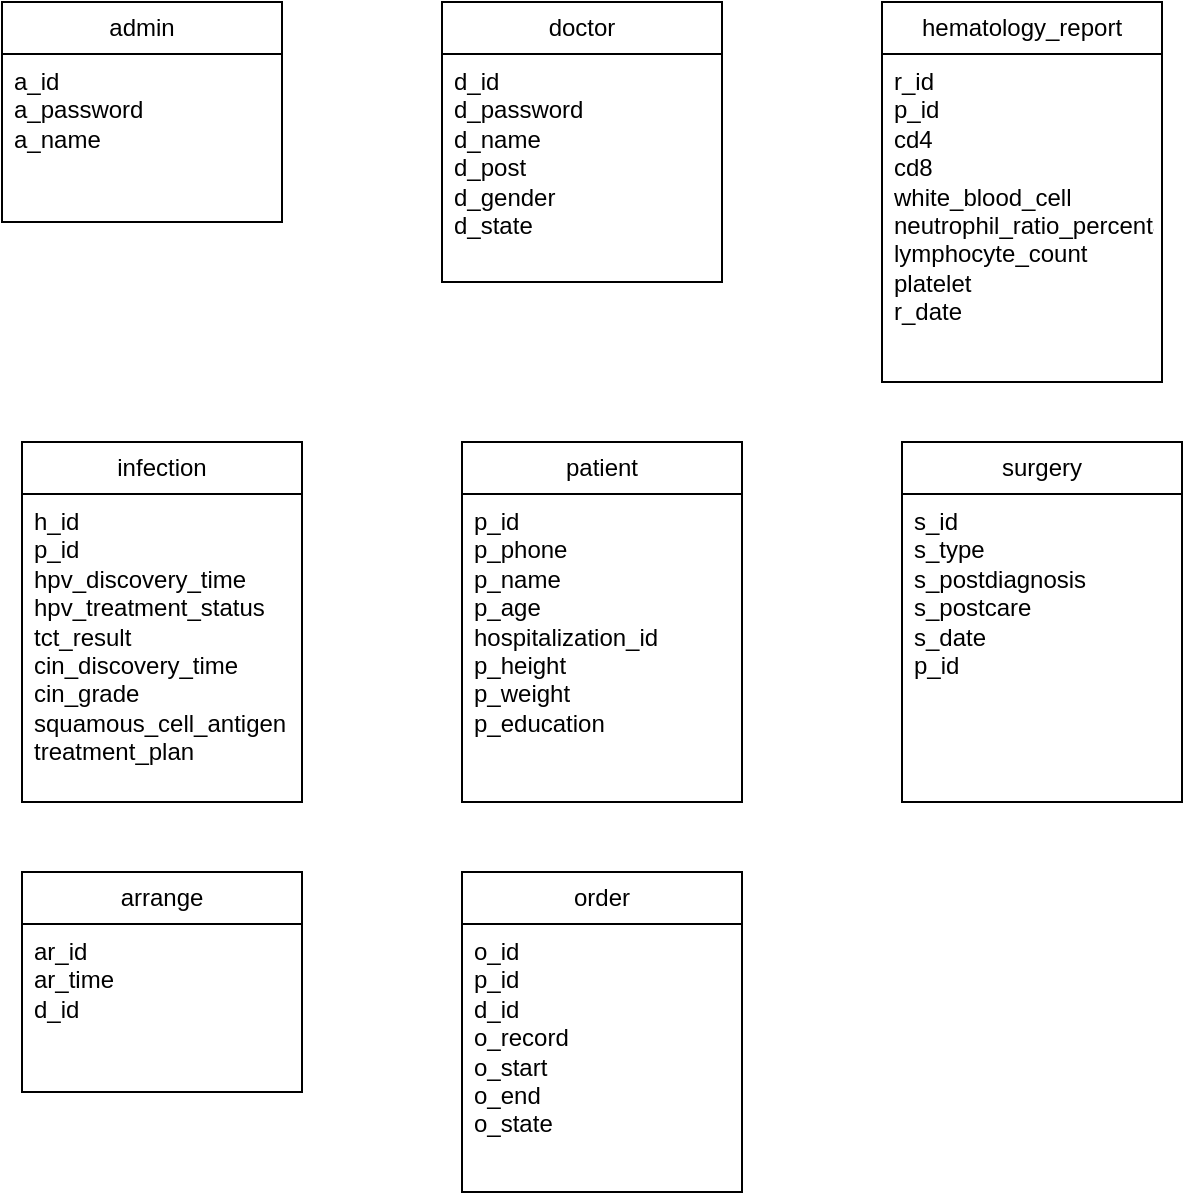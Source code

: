 <mxfile version="24.4.7" type="github">
  <diagram id="C5RBs43oDa-KdzZeNtuy" name="Page-1">
    <mxGraphModel dx="1235" dy="665" grid="1" gridSize="10" guides="1" tooltips="1" connect="1" arrows="1" fold="1" page="1" pageScale="1" pageWidth="827" pageHeight="1169" math="0" shadow="0">
      <root>
        <mxCell id="WIyWlLk6GJQsqaUBKTNV-0" />
        <mxCell id="WIyWlLk6GJQsqaUBKTNV-1" parent="WIyWlLk6GJQsqaUBKTNV-0" />
        <mxCell id="rMJRp4YTtnyugoMimaaJ-0" value="admin" style="swimlane;fontStyle=0;childLayout=stackLayout;horizontal=1;startSize=26;fillColor=none;horizontalStack=0;resizeParent=1;resizeParentMax=0;resizeLast=0;collapsible=1;marginBottom=0;whiteSpace=wrap;html=1;" vertex="1" parent="WIyWlLk6GJQsqaUBKTNV-1">
          <mxGeometry x="30" y="40" width="140" height="110" as="geometry" />
        </mxCell>
        <mxCell id="rMJRp4YTtnyugoMimaaJ-2" value="&lt;div&gt;a_id&lt;/div&gt;&lt;div&gt;a_password&lt;/div&gt;&lt;div&gt;a_name&lt;/div&gt;&lt;div&gt;&lt;br&gt;&lt;/div&gt;" style="text;strokeColor=none;fillColor=none;align=left;verticalAlign=top;spacingLeft=4;spacingRight=4;overflow=hidden;rotatable=0;points=[[0,0.5],[1,0.5]];portConstraint=eastwest;whiteSpace=wrap;html=1;" vertex="1" parent="rMJRp4YTtnyugoMimaaJ-0">
          <mxGeometry y="26" width="140" height="84" as="geometry" />
        </mxCell>
        <mxCell id="rMJRp4YTtnyugoMimaaJ-5" value="doctor" style="swimlane;fontStyle=0;childLayout=stackLayout;horizontal=1;startSize=26;fillColor=none;horizontalStack=0;resizeParent=1;resizeParentMax=0;resizeLast=0;collapsible=1;marginBottom=0;whiteSpace=wrap;html=1;" vertex="1" parent="WIyWlLk6GJQsqaUBKTNV-1">
          <mxGeometry x="250" y="40" width="140" height="140" as="geometry" />
        </mxCell>
        <mxCell id="rMJRp4YTtnyugoMimaaJ-6" value="&lt;div&gt;&lt;div&gt;d_id&lt;/div&gt;&lt;div&gt;d_password&lt;/div&gt;&lt;div&gt;d_name&lt;/div&gt;&lt;div&gt;d_post&lt;/div&gt;&lt;div&gt;d_gender&lt;/div&gt;&lt;div&gt;d_state&lt;/div&gt;&lt;/div&gt;&lt;div&gt;&lt;br&gt;&lt;/div&gt;" style="text;strokeColor=none;fillColor=none;align=left;verticalAlign=top;spacingLeft=4;spacingRight=4;overflow=hidden;rotatable=0;points=[[0,0.5],[1,0.5]];portConstraint=eastwest;whiteSpace=wrap;html=1;" vertex="1" parent="rMJRp4YTtnyugoMimaaJ-5">
          <mxGeometry y="26" width="140" height="114" as="geometry" />
        </mxCell>
        <mxCell id="rMJRp4YTtnyugoMimaaJ-7" value="infection" style="swimlane;fontStyle=0;childLayout=stackLayout;horizontal=1;startSize=26;fillColor=none;horizontalStack=0;resizeParent=1;resizeParentMax=0;resizeLast=0;collapsible=1;marginBottom=0;whiteSpace=wrap;html=1;" vertex="1" parent="WIyWlLk6GJQsqaUBKTNV-1">
          <mxGeometry x="40" y="260" width="140" height="180" as="geometry" />
        </mxCell>
        <mxCell id="rMJRp4YTtnyugoMimaaJ-8" value="&lt;div&gt;&lt;div&gt;h_id&lt;/div&gt;&lt;div&gt;p_id&lt;/div&gt;&lt;div&gt;hpv_discovery_time&lt;/div&gt;&lt;div&gt;hpv_treatment_status&lt;/div&gt;&lt;div&gt;tct_result&lt;/div&gt;&lt;div&gt;cin_discovery_time&lt;/div&gt;&lt;div&gt;cin_grade&lt;/div&gt;&lt;div&gt;squamous_cell_antigen&lt;/div&gt;&lt;div&gt;treatment_plan&lt;/div&gt;&lt;/div&gt;&lt;div&gt;&lt;br&gt;&lt;/div&gt;" style="text;strokeColor=none;fillColor=none;align=left;verticalAlign=top;spacingLeft=4;spacingRight=4;overflow=hidden;rotatable=0;points=[[0,0.5],[1,0.5]];portConstraint=eastwest;whiteSpace=wrap;html=1;" vertex="1" parent="rMJRp4YTtnyugoMimaaJ-7">
          <mxGeometry y="26" width="140" height="154" as="geometry" />
        </mxCell>
        <mxCell id="rMJRp4YTtnyugoMimaaJ-9" value="hematology_report" style="swimlane;fontStyle=0;childLayout=stackLayout;horizontal=1;startSize=26;fillColor=none;horizontalStack=0;resizeParent=1;resizeParentMax=0;resizeLast=0;collapsible=1;marginBottom=0;whiteSpace=wrap;html=1;" vertex="1" parent="WIyWlLk6GJQsqaUBKTNV-1">
          <mxGeometry x="470" y="40" width="140" height="190" as="geometry" />
        </mxCell>
        <mxCell id="rMJRp4YTtnyugoMimaaJ-10" value="&lt;div&gt;&lt;div&gt;r_id&lt;/div&gt;&lt;div&gt;p_id&lt;/div&gt;&lt;div&gt;cd4&lt;/div&gt;&lt;div&gt;cd8&lt;/div&gt;&lt;div&gt;white_blood_cell&lt;/div&gt;&lt;div&gt;neutrophil_ratio_percentage&lt;/div&gt;&lt;div&gt;lymphocyte_count&lt;/div&gt;&lt;div&gt;platelet&lt;/div&gt;&lt;div&gt;r_date&lt;/div&gt;&lt;/div&gt;&lt;div&gt;&lt;br&gt;&lt;/div&gt;" style="text;strokeColor=none;fillColor=none;align=left;verticalAlign=top;spacingLeft=4;spacingRight=4;overflow=hidden;rotatable=0;points=[[0,0.5],[1,0.5]];portConstraint=eastwest;whiteSpace=wrap;html=1;" vertex="1" parent="rMJRp4YTtnyugoMimaaJ-9">
          <mxGeometry y="26" width="140" height="164" as="geometry" />
        </mxCell>
        <mxCell id="rMJRp4YTtnyugoMimaaJ-11" value="patient" style="swimlane;fontStyle=0;childLayout=stackLayout;horizontal=1;startSize=26;fillColor=none;horizontalStack=0;resizeParent=1;resizeParentMax=0;resizeLast=0;collapsible=1;marginBottom=0;whiteSpace=wrap;html=1;" vertex="1" parent="WIyWlLk6GJQsqaUBKTNV-1">
          <mxGeometry x="260" y="260" width="140" height="180" as="geometry" />
        </mxCell>
        <mxCell id="rMJRp4YTtnyugoMimaaJ-12" value="&lt;div&gt;&lt;div&gt;&lt;div&gt;p_id&lt;/div&gt;&lt;div&gt;p_phone&lt;/div&gt;&lt;div&gt;p_name&lt;/div&gt;&lt;div&gt;p_age&lt;/div&gt;&lt;div&gt;hospitalization_id&lt;/div&gt;&lt;div&gt;p_height&lt;/div&gt;&lt;div&gt;p_weight&lt;/div&gt;&lt;div&gt;p_education&lt;/div&gt;&lt;/div&gt;&lt;/div&gt;&lt;div&gt;&lt;br&gt;&lt;/div&gt;" style="text;strokeColor=none;fillColor=none;align=left;verticalAlign=top;spacingLeft=4;spacingRight=4;overflow=hidden;rotatable=0;points=[[0,0.5],[1,0.5]];portConstraint=eastwest;whiteSpace=wrap;html=1;" vertex="1" parent="rMJRp4YTtnyugoMimaaJ-11">
          <mxGeometry y="26" width="140" height="154" as="geometry" />
        </mxCell>
        <mxCell id="rMJRp4YTtnyugoMimaaJ-13" value="surgery" style="swimlane;fontStyle=0;childLayout=stackLayout;horizontal=1;startSize=26;fillColor=none;horizontalStack=0;resizeParent=1;resizeParentMax=0;resizeLast=0;collapsible=1;marginBottom=0;whiteSpace=wrap;html=1;" vertex="1" parent="WIyWlLk6GJQsqaUBKTNV-1">
          <mxGeometry x="480" y="260" width="140" height="180" as="geometry" />
        </mxCell>
        <mxCell id="rMJRp4YTtnyugoMimaaJ-14" value="&lt;div&gt;&lt;div&gt;&lt;div&gt;&lt;div&gt;s_id&lt;/div&gt;&lt;div&gt;s_type&lt;/div&gt;&lt;div&gt;s_postdiagnosis&lt;/div&gt;&lt;div&gt;s_postcare&lt;/div&gt;&lt;div&gt;s_date&lt;/div&gt;&lt;div&gt;p_id&lt;/div&gt;&lt;/div&gt;&lt;/div&gt;&lt;/div&gt;&lt;div&gt;&lt;br&gt;&lt;/div&gt;" style="text;strokeColor=none;fillColor=none;align=left;verticalAlign=top;spacingLeft=4;spacingRight=4;overflow=hidden;rotatable=0;points=[[0,0.5],[1,0.5]];portConstraint=eastwest;whiteSpace=wrap;html=1;" vertex="1" parent="rMJRp4YTtnyugoMimaaJ-13">
          <mxGeometry y="26" width="140" height="154" as="geometry" />
        </mxCell>
        <mxCell id="rMJRp4YTtnyugoMimaaJ-16" value="arrange" style="swimlane;fontStyle=0;childLayout=stackLayout;horizontal=1;startSize=26;fillColor=none;horizontalStack=0;resizeParent=1;resizeParentMax=0;resizeLast=0;collapsible=1;marginBottom=0;whiteSpace=wrap;html=1;" vertex="1" parent="WIyWlLk6GJQsqaUBKTNV-1">
          <mxGeometry x="40" y="475" width="140" height="110" as="geometry" />
        </mxCell>
        <mxCell id="rMJRp4YTtnyugoMimaaJ-17" value="&lt;div&gt;&lt;div&gt;ar_id&lt;/div&gt;&lt;div&gt;ar_time&lt;/div&gt;&lt;div&gt;d_id&lt;/div&gt;&lt;/div&gt;&lt;div&gt;&lt;br&gt;&lt;/div&gt;" style="text;strokeColor=none;fillColor=none;align=left;verticalAlign=top;spacingLeft=4;spacingRight=4;overflow=hidden;rotatable=0;points=[[0,0.5],[1,0.5]];portConstraint=eastwest;whiteSpace=wrap;html=1;" vertex="1" parent="rMJRp4YTtnyugoMimaaJ-16">
          <mxGeometry y="26" width="140" height="84" as="geometry" />
        </mxCell>
        <mxCell id="rMJRp4YTtnyugoMimaaJ-18" value="order" style="swimlane;fontStyle=0;childLayout=stackLayout;horizontal=1;startSize=26;fillColor=none;horizontalStack=0;resizeParent=1;resizeParentMax=0;resizeLast=0;collapsible=1;marginBottom=0;whiteSpace=wrap;html=1;" vertex="1" parent="WIyWlLk6GJQsqaUBKTNV-1">
          <mxGeometry x="260" y="475" width="140" height="160" as="geometry" />
        </mxCell>
        <mxCell id="rMJRp4YTtnyugoMimaaJ-19" value="&lt;div&gt;&lt;div&gt;o_id&lt;/div&gt;&lt;div&gt;p_id&lt;/div&gt;&lt;div&gt;d_id&lt;/div&gt;&lt;div&gt;o_record&lt;/div&gt;&lt;div&gt;o_start&lt;/div&gt;&lt;div&gt;o_end&lt;/div&gt;&lt;div&gt;o_state&lt;/div&gt;&lt;/div&gt;&lt;div&gt;&lt;br&gt;&lt;/div&gt;" style="text;strokeColor=none;fillColor=none;align=left;verticalAlign=top;spacingLeft=4;spacingRight=4;overflow=hidden;rotatable=0;points=[[0,0.5],[1,0.5]];portConstraint=eastwest;whiteSpace=wrap;html=1;" vertex="1" parent="rMJRp4YTtnyugoMimaaJ-18">
          <mxGeometry y="26" width="140" height="134" as="geometry" />
        </mxCell>
      </root>
    </mxGraphModel>
  </diagram>
</mxfile>
